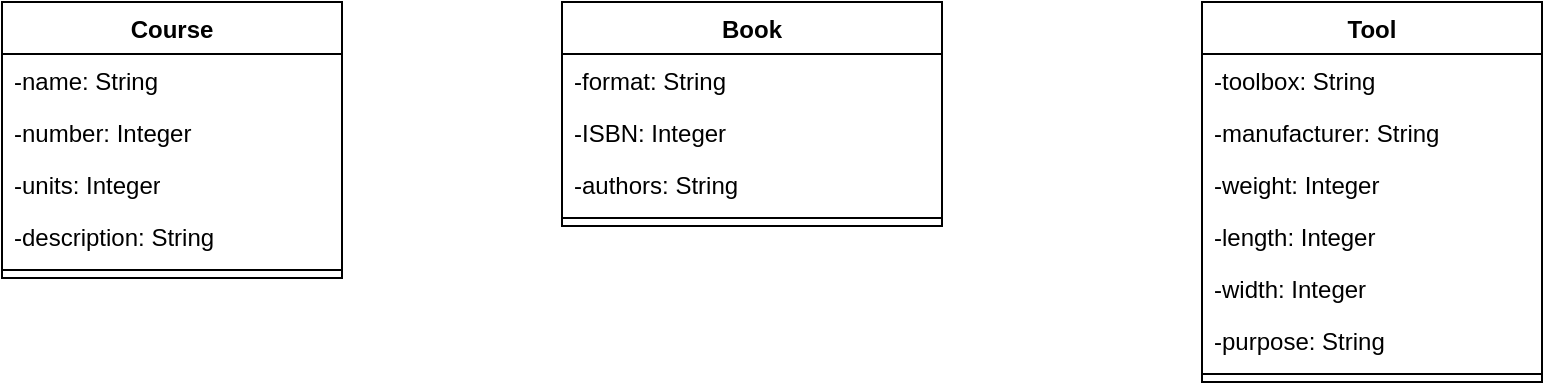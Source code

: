 <mxfile version="26.0.10">
  <diagram name="Page-1" id="hUP5N3kPyDkCxqBFDIdw">
    <mxGraphModel dx="1101" dy="630" grid="1" gridSize="10" guides="1" tooltips="1" connect="1" arrows="1" fold="1" page="1" pageScale="1" pageWidth="1200" pageHeight="1600" math="0" shadow="0">
      <root>
        <mxCell id="0" />
        <mxCell id="1" parent="0" />
        <mxCell id="95arWTXIim-FXiFvW0Av-1" value="Course" style="swimlane;fontStyle=1;align=center;verticalAlign=top;childLayout=stackLayout;horizontal=1;startSize=26;horizontalStack=0;resizeParent=1;resizeParentMax=0;resizeLast=0;collapsible=1;marginBottom=0;whiteSpace=wrap;html=1;" vertex="1" parent="1">
          <mxGeometry x="240" y="200" width="170" height="138" as="geometry" />
        </mxCell>
        <mxCell id="95arWTXIim-FXiFvW0Av-2" value="-name: String" style="text;strokeColor=none;fillColor=none;align=left;verticalAlign=top;spacingLeft=4;spacingRight=4;overflow=hidden;rotatable=0;points=[[0,0.5],[1,0.5]];portConstraint=eastwest;whiteSpace=wrap;html=1;" vertex="1" parent="95arWTXIim-FXiFvW0Av-1">
          <mxGeometry y="26" width="170" height="26" as="geometry" />
        </mxCell>
        <mxCell id="95arWTXIim-FXiFvW0Av-5" value="-number: Integer" style="text;strokeColor=none;fillColor=none;align=left;verticalAlign=top;spacingLeft=4;spacingRight=4;overflow=hidden;rotatable=0;points=[[0,0.5],[1,0.5]];portConstraint=eastwest;whiteSpace=wrap;html=1;" vertex="1" parent="95arWTXIim-FXiFvW0Av-1">
          <mxGeometry y="52" width="170" height="26" as="geometry" />
        </mxCell>
        <mxCell id="95arWTXIim-FXiFvW0Av-15" value="-units: Integer" style="text;strokeColor=none;fillColor=none;align=left;verticalAlign=top;spacingLeft=4;spacingRight=4;overflow=hidden;rotatable=0;points=[[0,0.5],[1,0.5]];portConstraint=eastwest;whiteSpace=wrap;html=1;" vertex="1" parent="95arWTXIim-FXiFvW0Av-1">
          <mxGeometry y="78" width="170" height="26" as="geometry" />
        </mxCell>
        <mxCell id="95arWTXIim-FXiFvW0Av-16" value="-description: String" style="text;strokeColor=none;fillColor=none;align=left;verticalAlign=top;spacingLeft=4;spacingRight=4;overflow=hidden;rotatable=0;points=[[0,0.5],[1,0.5]];portConstraint=eastwest;whiteSpace=wrap;html=1;" vertex="1" parent="95arWTXIim-FXiFvW0Av-1">
          <mxGeometry y="104" width="170" height="26" as="geometry" />
        </mxCell>
        <mxCell id="95arWTXIim-FXiFvW0Av-3" value="" style="line;strokeWidth=1;fillColor=none;align=left;verticalAlign=middle;spacingTop=-1;spacingLeft=3;spacingRight=3;rotatable=0;labelPosition=right;points=[];portConstraint=eastwest;strokeColor=inherit;" vertex="1" parent="95arWTXIim-FXiFvW0Av-1">
          <mxGeometry y="130" width="170" height="8" as="geometry" />
        </mxCell>
        <mxCell id="95arWTXIim-FXiFvW0Av-6" value="Book" style="swimlane;fontStyle=1;align=center;verticalAlign=top;childLayout=stackLayout;horizontal=1;startSize=26;horizontalStack=0;resizeParent=1;resizeParentMax=0;resizeLast=0;collapsible=1;marginBottom=0;whiteSpace=wrap;html=1;" vertex="1" parent="1">
          <mxGeometry x="520" y="200" width="190" height="112" as="geometry" />
        </mxCell>
        <mxCell id="95arWTXIim-FXiFvW0Av-7" value="&lt;div&gt;-format: String&lt;/div&gt;" style="text;strokeColor=none;fillColor=none;align=left;verticalAlign=top;spacingLeft=4;spacingRight=4;overflow=hidden;rotatable=0;points=[[0,0.5],[1,0.5]];portConstraint=eastwest;whiteSpace=wrap;html=1;" vertex="1" parent="95arWTXIim-FXiFvW0Av-6">
          <mxGeometry y="26" width="190" height="26" as="geometry" />
        </mxCell>
        <mxCell id="95arWTXIim-FXiFvW0Av-18" value="-ISBN: Integer" style="text;strokeColor=none;fillColor=none;align=left;verticalAlign=top;spacingLeft=4;spacingRight=4;overflow=hidden;rotatable=0;points=[[0,0.5],[1,0.5]];portConstraint=eastwest;whiteSpace=wrap;html=1;" vertex="1" parent="95arWTXIim-FXiFvW0Av-6">
          <mxGeometry y="52" width="190" height="26" as="geometry" />
        </mxCell>
        <mxCell id="95arWTXIim-FXiFvW0Av-19" value="-authors: String&lt;span style=&quot;white-space: pre;&quot;&gt;&#x9;&lt;/span&gt;" style="text;strokeColor=none;fillColor=none;align=left;verticalAlign=top;spacingLeft=4;spacingRight=4;overflow=hidden;rotatable=0;points=[[0,0.5],[1,0.5]];portConstraint=eastwest;whiteSpace=wrap;html=1;" vertex="1" parent="95arWTXIim-FXiFvW0Av-6">
          <mxGeometry y="78" width="190" height="26" as="geometry" />
        </mxCell>
        <mxCell id="95arWTXIim-FXiFvW0Av-8" value="" style="line;strokeWidth=1;fillColor=none;align=left;verticalAlign=middle;spacingTop=-1;spacingLeft=3;spacingRight=3;rotatable=0;labelPosition=right;points=[];portConstraint=eastwest;strokeColor=inherit;" vertex="1" parent="95arWTXIim-FXiFvW0Av-6">
          <mxGeometry y="104" width="190" height="8" as="geometry" />
        </mxCell>
        <mxCell id="95arWTXIim-FXiFvW0Av-10" value="Tool" style="swimlane;fontStyle=1;align=center;verticalAlign=top;childLayout=stackLayout;horizontal=1;startSize=26;horizontalStack=0;resizeParent=1;resizeParentMax=0;resizeLast=0;collapsible=1;marginBottom=0;whiteSpace=wrap;html=1;" vertex="1" parent="1">
          <mxGeometry x="840" y="200" width="170" height="190" as="geometry" />
        </mxCell>
        <mxCell id="95arWTXIim-FXiFvW0Av-11" value="-toolbox: String" style="text;strokeColor=none;fillColor=none;align=left;verticalAlign=top;spacingLeft=4;spacingRight=4;overflow=hidden;rotatable=0;points=[[0,0.5],[1,0.5]];portConstraint=eastwest;whiteSpace=wrap;html=1;" vertex="1" parent="95arWTXIim-FXiFvW0Av-10">
          <mxGeometry y="26" width="170" height="26" as="geometry" />
        </mxCell>
        <mxCell id="95arWTXIim-FXiFvW0Av-20" value="-manufacturer: String" style="text;strokeColor=none;fillColor=none;align=left;verticalAlign=top;spacingLeft=4;spacingRight=4;overflow=hidden;rotatable=0;points=[[0,0.5],[1,0.5]];portConstraint=eastwest;whiteSpace=wrap;html=1;" vertex="1" parent="95arWTXIim-FXiFvW0Av-10">
          <mxGeometry y="52" width="170" height="26" as="geometry" />
        </mxCell>
        <mxCell id="95arWTXIim-FXiFvW0Av-21" value="-weight: Integer" style="text;strokeColor=none;fillColor=none;align=left;verticalAlign=top;spacingLeft=4;spacingRight=4;overflow=hidden;rotatable=0;points=[[0,0.5],[1,0.5]];portConstraint=eastwest;whiteSpace=wrap;html=1;" vertex="1" parent="95arWTXIim-FXiFvW0Av-10">
          <mxGeometry y="78" width="170" height="26" as="geometry" />
        </mxCell>
        <mxCell id="95arWTXIim-FXiFvW0Av-23" value="-length: Integer" style="text;strokeColor=none;fillColor=none;align=left;verticalAlign=top;spacingLeft=4;spacingRight=4;overflow=hidden;rotatable=0;points=[[0,0.5],[1,0.5]];portConstraint=eastwest;whiteSpace=wrap;html=1;" vertex="1" parent="95arWTXIim-FXiFvW0Av-10">
          <mxGeometry y="104" width="170" height="26" as="geometry" />
        </mxCell>
        <mxCell id="95arWTXIim-FXiFvW0Av-22" value="-width: Integer" style="text;strokeColor=none;fillColor=none;align=left;verticalAlign=top;spacingLeft=4;spacingRight=4;overflow=hidden;rotatable=0;points=[[0,0.5],[1,0.5]];portConstraint=eastwest;whiteSpace=wrap;html=1;" vertex="1" parent="95arWTXIim-FXiFvW0Av-10">
          <mxGeometry y="130" width="170" height="26" as="geometry" />
        </mxCell>
        <mxCell id="95arWTXIim-FXiFvW0Av-24" value="-purpose: String" style="text;strokeColor=none;fillColor=none;align=left;verticalAlign=top;spacingLeft=4;spacingRight=4;overflow=hidden;rotatable=0;points=[[0,0.5],[1,0.5]];portConstraint=eastwest;whiteSpace=wrap;html=1;" vertex="1" parent="95arWTXIim-FXiFvW0Av-10">
          <mxGeometry y="156" width="170" height="26" as="geometry" />
        </mxCell>
        <mxCell id="95arWTXIim-FXiFvW0Av-12" value="" style="line;strokeWidth=1;fillColor=none;align=left;verticalAlign=middle;spacingTop=-1;spacingLeft=3;spacingRight=3;rotatable=0;labelPosition=right;points=[];portConstraint=eastwest;strokeColor=inherit;" vertex="1" parent="95arWTXIim-FXiFvW0Av-10">
          <mxGeometry y="182" width="170" height="8" as="geometry" />
        </mxCell>
      </root>
    </mxGraphModel>
  </diagram>
</mxfile>
